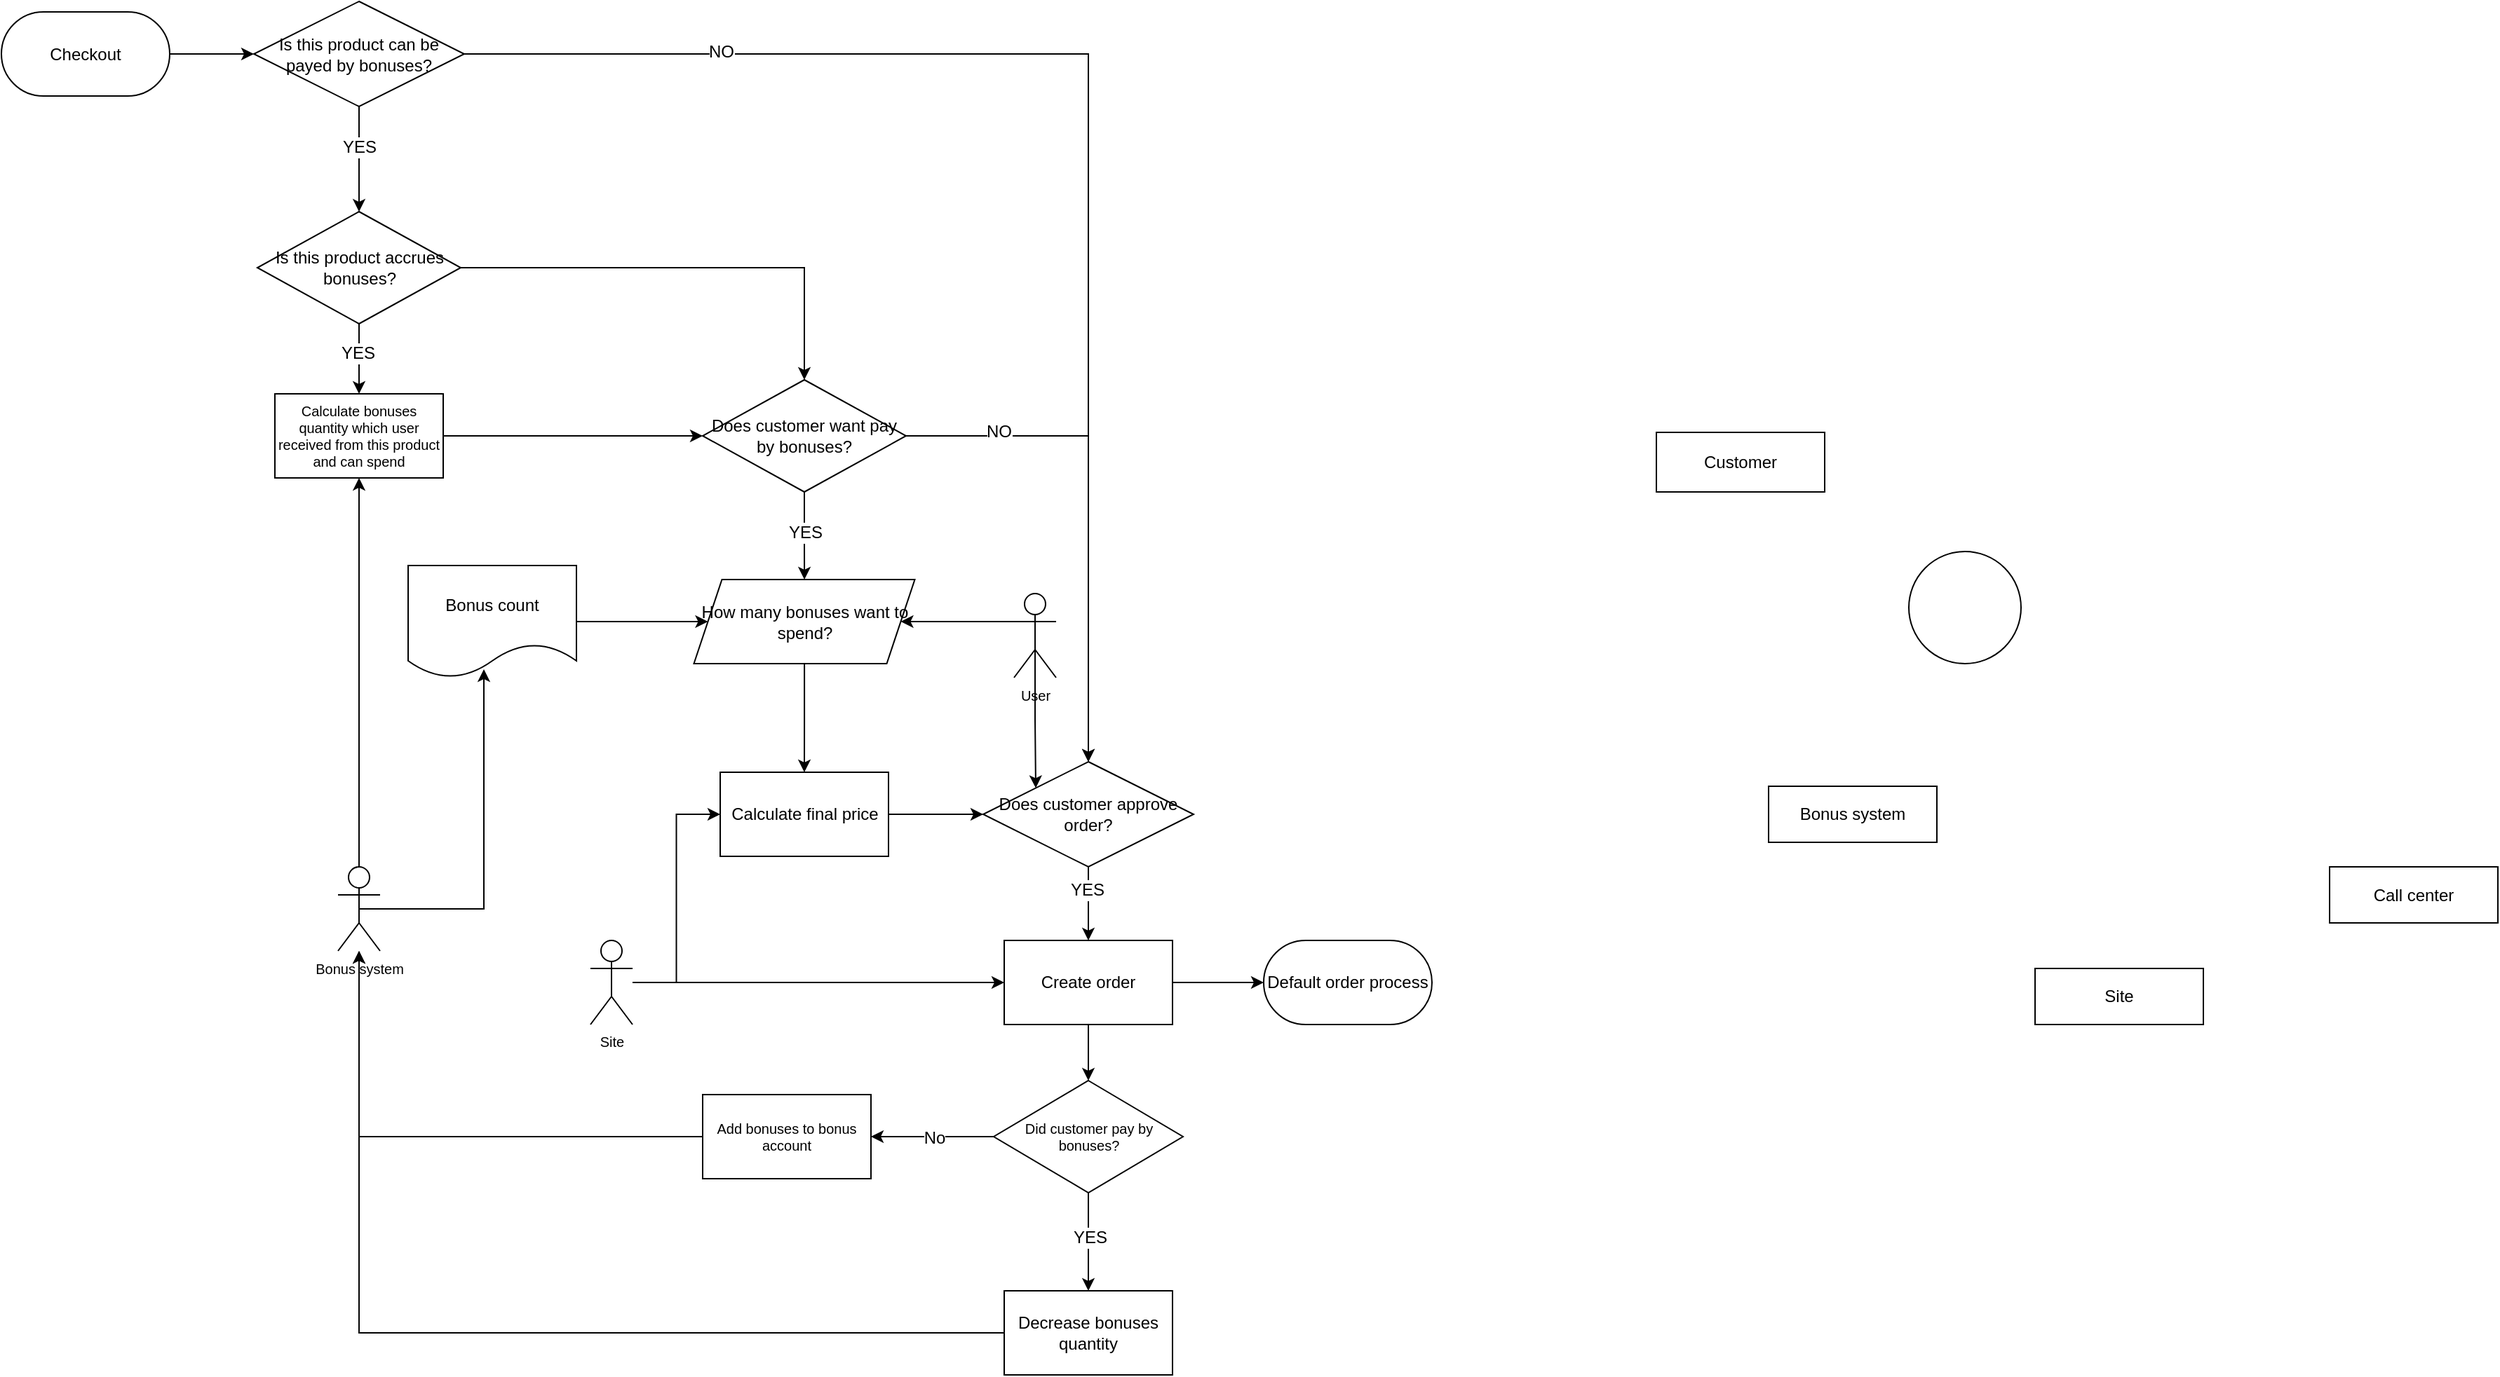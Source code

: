 <mxfile version="20.8.13" type="github">
  <diagram id="C5RBs43oDa-KdzZeNtuy" name="Page-1">
    <mxGraphModel dx="1404" dy="837" grid="1" gridSize="10" guides="1" tooltips="1" connect="1" arrows="1" fold="1" page="1" pageScale="1" pageWidth="827" pageHeight="1169" math="0" shadow="0">
      <root>
        <mxCell id="WIyWlLk6GJQsqaUBKTNV-0" />
        <mxCell id="WIyWlLk6GJQsqaUBKTNV-1" parent="WIyWlLk6GJQsqaUBKTNV-0" />
        <mxCell id="6Zi1pDQ_bdo4GR94H87n-20" value="" style="edgeStyle=orthogonalEdgeStyle;rounded=0;orthogonalLoop=1;jettySize=auto;html=1;fontSize=10;" edge="1" parent="WIyWlLk6GJQsqaUBKTNV-1" source="6Zi1pDQ_bdo4GR94H87n-1" target="6Zi1pDQ_bdo4GR94H87n-2">
          <mxGeometry relative="1" as="geometry" />
        </mxCell>
        <mxCell id="6Zi1pDQ_bdo4GR94H87n-1" value="Checkout" style="rounded=1;whiteSpace=wrap;html=1;arcSize=50;fontSize=12;" vertex="1" parent="WIyWlLk6GJQsqaUBKTNV-1">
          <mxGeometry x="30" y="77.5" width="120" height="60" as="geometry" />
        </mxCell>
        <mxCell id="6Zi1pDQ_bdo4GR94H87n-13" value="" style="edgeStyle=orthogonalEdgeStyle;rounded=0;orthogonalLoop=1;jettySize=auto;html=1;fontSize=12;" edge="1" parent="WIyWlLk6GJQsqaUBKTNV-1" source="6Zi1pDQ_bdo4GR94H87n-2" target="6Zi1pDQ_bdo4GR94H87n-3">
          <mxGeometry relative="1" as="geometry" />
        </mxCell>
        <mxCell id="6Zi1pDQ_bdo4GR94H87n-14" value="YES" style="edgeLabel;html=1;align=center;verticalAlign=middle;resizable=0;points=[];fontSize=12;" vertex="1" connectable="0" parent="6Zi1pDQ_bdo4GR94H87n-13">
          <mxGeometry x="-0.236" relative="1" as="geometry">
            <mxPoint as="offset" />
          </mxGeometry>
        </mxCell>
        <mxCell id="6Zi1pDQ_bdo4GR94H87n-26" style="edgeStyle=orthogonalEdgeStyle;rounded=0;orthogonalLoop=1;jettySize=auto;html=1;entryX=0.5;entryY=0;entryDx=0;entryDy=0;fontSize=10;" edge="1" parent="WIyWlLk6GJQsqaUBKTNV-1" source="6Zi1pDQ_bdo4GR94H87n-2" target="6Zi1pDQ_bdo4GR94H87n-8">
          <mxGeometry relative="1" as="geometry" />
        </mxCell>
        <mxCell id="6Zi1pDQ_bdo4GR94H87n-50" value="NO" style="edgeLabel;html=1;align=center;verticalAlign=middle;resizable=0;points=[];fontSize=12;" vertex="1" connectable="0" parent="6Zi1pDQ_bdo4GR94H87n-26">
          <mxGeometry x="-0.615" y="3" relative="1" as="geometry">
            <mxPoint y="1" as="offset" />
          </mxGeometry>
        </mxCell>
        <mxCell id="6Zi1pDQ_bdo4GR94H87n-2" value="Is this product can be payed by bonuses?" style="rhombus;whiteSpace=wrap;html=1;fontSize=12;" vertex="1" parent="WIyWlLk6GJQsqaUBKTNV-1">
          <mxGeometry x="210" y="70" width="150" height="75" as="geometry" />
        </mxCell>
        <mxCell id="6Zi1pDQ_bdo4GR94H87n-24" value="" style="edgeStyle=orthogonalEdgeStyle;rounded=0;orthogonalLoop=1;jettySize=auto;html=1;fontSize=10;" edge="1" parent="WIyWlLk6GJQsqaUBKTNV-1" source="6Zi1pDQ_bdo4GR94H87n-3" target="6Zi1pDQ_bdo4GR94H87n-21">
          <mxGeometry relative="1" as="geometry" />
        </mxCell>
        <mxCell id="6Zi1pDQ_bdo4GR94H87n-69" value="YES" style="edgeLabel;html=1;align=center;verticalAlign=middle;resizable=0;points=[];fontSize=12;" vertex="1" connectable="0" parent="6Zi1pDQ_bdo4GR94H87n-24">
          <mxGeometry x="-0.18" y="-1" relative="1" as="geometry">
            <mxPoint as="offset" />
          </mxGeometry>
        </mxCell>
        <mxCell id="6Zi1pDQ_bdo4GR94H87n-70" style="edgeStyle=orthogonalEdgeStyle;rounded=0;orthogonalLoop=1;jettySize=auto;html=1;entryX=0.5;entryY=0;entryDx=0;entryDy=0;fontSize=12;" edge="1" parent="WIyWlLk6GJQsqaUBKTNV-1" source="6Zi1pDQ_bdo4GR94H87n-3" target="6Zi1pDQ_bdo4GR94H87n-4">
          <mxGeometry relative="1" as="geometry" />
        </mxCell>
        <mxCell id="6Zi1pDQ_bdo4GR94H87n-3" value="Is this product accrues bonuses?&lt;span data-lucid-content=&quot;{&amp;quot;t&amp;quot;:&amp;quot;Is this product accrues bonuses?&amp;quot;,&amp;quot;m&amp;quot;:[{&amp;quot;s&amp;quot;:0,&amp;quot;n&amp;quot;:&amp;quot;mt&amp;quot;,&amp;quot;v&amp;quot;:3.708},{&amp;quot;s&amp;quot;:0,&amp;quot;n&amp;quot;:&amp;quot;fl&amp;quot;,&amp;quot;v&amp;quot;:12.977},{&amp;quot;s&amp;quot;:0,&amp;quot;n&amp;quot;:&amp;quot;il&amp;quot;,&amp;quot;v&amp;quot;:12.977},{&amp;quot;s&amp;quot;:0,&amp;quot;n&amp;quot;:&amp;quot;ir&amp;quot;,&amp;quot;v&amp;quot;:12.977},{&amp;quot;s&amp;quot;:0,&amp;quot;n&amp;quot;:&amp;quot;a&amp;quot;,&amp;quot;v&amp;quot;:&amp;quot;center&amp;quot;},{&amp;quot;s&amp;quot;:0,&amp;quot;n&amp;quot;:&amp;quot;fc&amp;quot;,&amp;quot;v&amp;quot;:&amp;quot;Regular&amp;quot;,&amp;quot;e&amp;quot;:32},{&amp;quot;s&amp;quot;:0,&amp;quot;n&amp;quot;:&amp;quot;s&amp;quot;,&amp;quot;v&amp;quot;:18.023,&amp;quot;e&amp;quot;:32},{&amp;quot;s&amp;quot;:0,&amp;quot;n&amp;quot;:&amp;quot;c&amp;quot;,&amp;quot;v&amp;quot;:&amp;quot;#000000ff&amp;quot;,&amp;quot;e&amp;quot;:32}]}&quot; data-lucid-type=&quot;application/vnd.lucid.text&quot; style=&quot;font-size: 12px;&quot;&gt;&lt;/span&gt;&lt;span data-lucid-content=&quot;{&amp;quot;t&amp;quot;:&amp;quot;Is this product accrues bonuses?&amp;quot;,&amp;quot;m&amp;quot;:[{&amp;quot;s&amp;quot;:0,&amp;quot;n&amp;quot;:&amp;quot;mt&amp;quot;,&amp;quot;v&amp;quot;:3.708},{&amp;quot;s&amp;quot;:0,&amp;quot;n&amp;quot;:&amp;quot;fl&amp;quot;,&amp;quot;v&amp;quot;:12.977},{&amp;quot;s&amp;quot;:0,&amp;quot;n&amp;quot;:&amp;quot;il&amp;quot;,&amp;quot;v&amp;quot;:12.977},{&amp;quot;s&amp;quot;:0,&amp;quot;n&amp;quot;:&amp;quot;ir&amp;quot;,&amp;quot;v&amp;quot;:12.977},{&amp;quot;s&amp;quot;:0,&amp;quot;n&amp;quot;:&amp;quot;a&amp;quot;,&amp;quot;v&amp;quot;:&amp;quot;center&amp;quot;},{&amp;quot;s&amp;quot;:0,&amp;quot;n&amp;quot;:&amp;quot;fc&amp;quot;,&amp;quot;v&amp;quot;:&amp;quot;Regular&amp;quot;,&amp;quot;e&amp;quot;:32},{&amp;quot;s&amp;quot;:0,&amp;quot;n&amp;quot;:&amp;quot;s&amp;quot;,&amp;quot;v&amp;quot;:18.023,&amp;quot;e&amp;quot;:32},{&amp;quot;s&amp;quot;:0,&amp;quot;n&amp;quot;:&amp;quot;c&amp;quot;,&amp;quot;v&amp;quot;:&amp;quot;#000000ff&amp;quot;,&amp;quot;e&amp;quot;:32}]}&quot; data-lucid-type=&quot;application/vnd.lucid.text&quot; style=&quot;font-size: 12px;&quot;&gt;&lt;/span&gt;&lt;span data-lucid-content=&quot;{&amp;quot;t&amp;quot;:&amp;quot;Is this product accrues bonuses?&amp;quot;,&amp;quot;m&amp;quot;:[{&amp;quot;s&amp;quot;:0,&amp;quot;n&amp;quot;:&amp;quot;mt&amp;quot;,&amp;quot;v&amp;quot;:3.708},{&amp;quot;s&amp;quot;:0,&amp;quot;n&amp;quot;:&amp;quot;fl&amp;quot;,&amp;quot;v&amp;quot;:12.977},{&amp;quot;s&amp;quot;:0,&amp;quot;n&amp;quot;:&amp;quot;il&amp;quot;,&amp;quot;v&amp;quot;:12.977},{&amp;quot;s&amp;quot;:0,&amp;quot;n&amp;quot;:&amp;quot;ir&amp;quot;,&amp;quot;v&amp;quot;:12.977},{&amp;quot;s&amp;quot;:0,&amp;quot;n&amp;quot;:&amp;quot;a&amp;quot;,&amp;quot;v&amp;quot;:&amp;quot;center&amp;quot;},{&amp;quot;s&amp;quot;:0,&amp;quot;n&amp;quot;:&amp;quot;fc&amp;quot;,&amp;quot;v&amp;quot;:&amp;quot;Regular&amp;quot;,&amp;quot;e&amp;quot;:32},{&amp;quot;s&amp;quot;:0,&amp;quot;n&amp;quot;:&amp;quot;s&amp;quot;,&amp;quot;v&amp;quot;:18.023,&amp;quot;e&amp;quot;:32},{&amp;quot;s&amp;quot;:0,&amp;quot;n&amp;quot;:&amp;quot;c&amp;quot;,&amp;quot;v&amp;quot;:&amp;quot;#000000ff&amp;quot;,&amp;quot;e&amp;quot;:32}]}&quot; data-lucid-type=&quot;application/vnd.lucid.text&quot; style=&quot;font-size: 12px;&quot;&gt;&lt;/span&gt;&lt;span data-lucid-content=&quot;{&amp;quot;t&amp;quot;:&amp;quot;Is this product accrues bonuses?&amp;quot;,&amp;quot;m&amp;quot;:[{&amp;quot;s&amp;quot;:0,&amp;quot;n&amp;quot;:&amp;quot;mt&amp;quot;,&amp;quot;v&amp;quot;:3.708},{&amp;quot;s&amp;quot;:0,&amp;quot;n&amp;quot;:&amp;quot;fl&amp;quot;,&amp;quot;v&amp;quot;:12.977},{&amp;quot;s&amp;quot;:0,&amp;quot;n&amp;quot;:&amp;quot;il&amp;quot;,&amp;quot;v&amp;quot;:12.977},{&amp;quot;s&amp;quot;:0,&amp;quot;n&amp;quot;:&amp;quot;ir&amp;quot;,&amp;quot;v&amp;quot;:12.977},{&amp;quot;s&amp;quot;:0,&amp;quot;n&amp;quot;:&amp;quot;a&amp;quot;,&amp;quot;v&amp;quot;:&amp;quot;center&amp;quot;},{&amp;quot;s&amp;quot;:0,&amp;quot;n&amp;quot;:&amp;quot;fc&amp;quot;,&amp;quot;v&amp;quot;:&amp;quot;Regular&amp;quot;,&amp;quot;e&amp;quot;:32},{&amp;quot;s&amp;quot;:0,&amp;quot;n&amp;quot;:&amp;quot;s&amp;quot;,&amp;quot;v&amp;quot;:18.023,&amp;quot;e&amp;quot;:32},{&amp;quot;s&amp;quot;:0,&amp;quot;n&amp;quot;:&amp;quot;c&amp;quot;,&amp;quot;v&amp;quot;:&amp;quot;#000000ff&amp;quot;,&amp;quot;e&amp;quot;:32}]}&quot; data-lucid-type=&quot;application/vnd.lucid.text&quot; style=&quot;font-size: 12px;&quot;&gt;&lt;/span&gt;&lt;span data-lucid-content=&quot;{&amp;quot;t&amp;quot;:&amp;quot;Is this product accrues bonuses?&amp;quot;,&amp;quot;m&amp;quot;:[{&amp;quot;s&amp;quot;:0,&amp;quot;n&amp;quot;:&amp;quot;mt&amp;quot;,&amp;quot;v&amp;quot;:3.708},{&amp;quot;s&amp;quot;:0,&amp;quot;n&amp;quot;:&amp;quot;fl&amp;quot;,&amp;quot;v&amp;quot;:12.977},{&amp;quot;s&amp;quot;:0,&amp;quot;n&amp;quot;:&amp;quot;il&amp;quot;,&amp;quot;v&amp;quot;:12.977},{&amp;quot;s&amp;quot;:0,&amp;quot;n&amp;quot;:&amp;quot;ir&amp;quot;,&amp;quot;v&amp;quot;:12.977},{&amp;quot;s&amp;quot;:0,&amp;quot;n&amp;quot;:&amp;quot;a&amp;quot;,&amp;quot;v&amp;quot;:&amp;quot;center&amp;quot;},{&amp;quot;s&amp;quot;:0,&amp;quot;n&amp;quot;:&amp;quot;fc&amp;quot;,&amp;quot;v&amp;quot;:&amp;quot;Regular&amp;quot;,&amp;quot;e&amp;quot;:32},{&amp;quot;s&amp;quot;:0,&amp;quot;n&amp;quot;:&amp;quot;s&amp;quot;,&amp;quot;v&amp;quot;:18.023,&amp;quot;e&amp;quot;:32},{&amp;quot;s&amp;quot;:0,&amp;quot;n&amp;quot;:&amp;quot;c&amp;quot;,&amp;quot;v&amp;quot;:&amp;quot;#000000ff&amp;quot;,&amp;quot;e&amp;quot;:32}]}&quot; data-lucid-type=&quot;application/vnd.lucid.text&quot; style=&quot;font-size: 12px;&quot;&gt;&lt;/span&gt;&lt;span data-lucid-content=&quot;{&amp;quot;t&amp;quot;:&amp;quot;Is this product accrues bonuses?&amp;quot;,&amp;quot;m&amp;quot;:[{&amp;quot;s&amp;quot;:0,&amp;quot;n&amp;quot;:&amp;quot;mt&amp;quot;,&amp;quot;v&amp;quot;:3.708},{&amp;quot;s&amp;quot;:0,&amp;quot;n&amp;quot;:&amp;quot;fl&amp;quot;,&amp;quot;v&amp;quot;:12.977},{&amp;quot;s&amp;quot;:0,&amp;quot;n&amp;quot;:&amp;quot;il&amp;quot;,&amp;quot;v&amp;quot;:12.977},{&amp;quot;s&amp;quot;:0,&amp;quot;n&amp;quot;:&amp;quot;ir&amp;quot;,&amp;quot;v&amp;quot;:12.977},{&amp;quot;s&amp;quot;:0,&amp;quot;n&amp;quot;:&amp;quot;a&amp;quot;,&amp;quot;v&amp;quot;:&amp;quot;center&amp;quot;},{&amp;quot;s&amp;quot;:0,&amp;quot;n&amp;quot;:&amp;quot;fc&amp;quot;,&amp;quot;v&amp;quot;:&amp;quot;Regular&amp;quot;,&amp;quot;e&amp;quot;:32},{&amp;quot;s&amp;quot;:0,&amp;quot;n&amp;quot;:&amp;quot;s&amp;quot;,&amp;quot;v&amp;quot;:18.023,&amp;quot;e&amp;quot;:32},{&amp;quot;s&amp;quot;:0,&amp;quot;n&amp;quot;:&amp;quot;c&amp;quot;,&amp;quot;v&amp;quot;:&amp;quot;#000000ff&amp;quot;,&amp;quot;e&amp;quot;:32}]}&quot; data-lucid-type=&quot;application/vnd.lucid.text&quot; style=&quot;font-size: 12px;&quot;&gt;&lt;/span&gt;&lt;span data-lucid-content=&quot;{&amp;quot;t&amp;quot;:&amp;quot;Is this product accrues bonuses?&amp;quot;,&amp;quot;m&amp;quot;:[{&amp;quot;s&amp;quot;:0,&amp;quot;n&amp;quot;:&amp;quot;mt&amp;quot;,&amp;quot;v&amp;quot;:3.708},{&amp;quot;s&amp;quot;:0,&amp;quot;n&amp;quot;:&amp;quot;fl&amp;quot;,&amp;quot;v&amp;quot;:12.977},{&amp;quot;s&amp;quot;:0,&amp;quot;n&amp;quot;:&amp;quot;il&amp;quot;,&amp;quot;v&amp;quot;:12.977},{&amp;quot;s&amp;quot;:0,&amp;quot;n&amp;quot;:&amp;quot;ir&amp;quot;,&amp;quot;v&amp;quot;:12.977},{&amp;quot;s&amp;quot;:0,&amp;quot;n&amp;quot;:&amp;quot;a&amp;quot;,&amp;quot;v&amp;quot;:&amp;quot;center&amp;quot;},{&amp;quot;s&amp;quot;:0,&amp;quot;n&amp;quot;:&amp;quot;fc&amp;quot;,&amp;quot;v&amp;quot;:&amp;quot;Regular&amp;quot;,&amp;quot;e&amp;quot;:32},{&amp;quot;s&amp;quot;:0,&amp;quot;n&amp;quot;:&amp;quot;s&amp;quot;,&amp;quot;v&amp;quot;:18.023,&amp;quot;e&amp;quot;:32},{&amp;quot;s&amp;quot;:0,&amp;quot;n&amp;quot;:&amp;quot;c&amp;quot;,&amp;quot;v&amp;quot;:&amp;quot;#000000ff&amp;quot;,&amp;quot;e&amp;quot;:32}]}&quot; data-lucid-type=&quot;application/vnd.lucid.text&quot; style=&quot;font-size: 12px;&quot;&gt;&lt;/span&gt;&lt;span data-lucid-content=&quot;{&amp;quot;t&amp;quot;:&amp;quot;Is this product accrues bonuses?&amp;quot;,&amp;quot;m&amp;quot;:[{&amp;quot;s&amp;quot;:0,&amp;quot;n&amp;quot;:&amp;quot;mt&amp;quot;,&amp;quot;v&amp;quot;:3.708},{&amp;quot;s&amp;quot;:0,&amp;quot;n&amp;quot;:&amp;quot;fl&amp;quot;,&amp;quot;v&amp;quot;:12.977},{&amp;quot;s&amp;quot;:0,&amp;quot;n&amp;quot;:&amp;quot;il&amp;quot;,&amp;quot;v&amp;quot;:12.977},{&amp;quot;s&amp;quot;:0,&amp;quot;n&amp;quot;:&amp;quot;ir&amp;quot;,&amp;quot;v&amp;quot;:12.977},{&amp;quot;s&amp;quot;:0,&amp;quot;n&amp;quot;:&amp;quot;a&amp;quot;,&amp;quot;v&amp;quot;:&amp;quot;center&amp;quot;},{&amp;quot;s&amp;quot;:0,&amp;quot;n&amp;quot;:&amp;quot;fc&amp;quot;,&amp;quot;v&amp;quot;:&amp;quot;Regular&amp;quot;,&amp;quot;e&amp;quot;:32},{&amp;quot;s&amp;quot;:0,&amp;quot;n&amp;quot;:&amp;quot;s&amp;quot;,&amp;quot;v&amp;quot;:18.023,&amp;quot;e&amp;quot;:32},{&amp;quot;s&amp;quot;:0,&amp;quot;n&amp;quot;:&amp;quot;c&amp;quot;,&amp;quot;v&amp;quot;:&amp;quot;#000000ff&amp;quot;,&amp;quot;e&amp;quot;:32}]}&quot; data-lucid-type=&quot;application/vnd.lucid.text&quot; style=&quot;font-size: 12px;&quot;&gt;&lt;/span&gt;" style="rhombus;whiteSpace=wrap;html=1;fontSize=12;" vertex="1" parent="WIyWlLk6GJQsqaUBKTNV-1">
          <mxGeometry x="212.5" y="220" width="145" height="80" as="geometry" />
        </mxCell>
        <mxCell id="6Zi1pDQ_bdo4GR94H87n-15" value="" style="edgeStyle=orthogonalEdgeStyle;rounded=0;orthogonalLoop=1;jettySize=auto;html=1;fontSize=12;" edge="1" parent="WIyWlLk6GJQsqaUBKTNV-1" source="6Zi1pDQ_bdo4GR94H87n-4" target="6Zi1pDQ_bdo4GR94H87n-6">
          <mxGeometry relative="1" as="geometry" />
        </mxCell>
        <mxCell id="6Zi1pDQ_bdo4GR94H87n-19" value="YES" style="edgeLabel;html=1;align=center;verticalAlign=middle;resizable=0;points=[];fontSize=12;" vertex="1" connectable="0" parent="6Zi1pDQ_bdo4GR94H87n-15">
          <mxGeometry x="-0.083" y="-4" relative="1" as="geometry">
            <mxPoint x="4" as="offset" />
          </mxGeometry>
        </mxCell>
        <mxCell id="6Zi1pDQ_bdo4GR94H87n-63" style="edgeStyle=orthogonalEdgeStyle;rounded=0;orthogonalLoop=1;jettySize=auto;html=1;exitX=1;exitY=0.5;exitDx=0;exitDy=0;entryX=0.5;entryY=0;entryDx=0;entryDy=0;fontSize=12;" edge="1" parent="WIyWlLk6GJQsqaUBKTNV-1" source="6Zi1pDQ_bdo4GR94H87n-4" target="6Zi1pDQ_bdo4GR94H87n-8">
          <mxGeometry relative="1" as="geometry" />
        </mxCell>
        <mxCell id="6Zi1pDQ_bdo4GR94H87n-64" value="NO" style="edgeLabel;html=1;align=center;verticalAlign=middle;resizable=0;points=[];fontSize=12;" vertex="1" connectable="0" parent="6Zi1pDQ_bdo4GR94H87n-63">
          <mxGeometry x="-0.636" y="4" relative="1" as="geometry">
            <mxPoint y="1" as="offset" />
          </mxGeometry>
        </mxCell>
        <mxCell id="6Zi1pDQ_bdo4GR94H87n-4" value="Does customer want pay by bonuses?&lt;span data-lucid-content=&quot;{&amp;quot;t&amp;quot;:&amp;quot;Is this product accrues bonuses?&amp;quot;,&amp;quot;m&amp;quot;:[{&amp;quot;s&amp;quot;:0,&amp;quot;n&amp;quot;:&amp;quot;mt&amp;quot;,&amp;quot;v&amp;quot;:3.708},{&amp;quot;s&amp;quot;:0,&amp;quot;n&amp;quot;:&amp;quot;fl&amp;quot;,&amp;quot;v&amp;quot;:12.977},{&amp;quot;s&amp;quot;:0,&amp;quot;n&amp;quot;:&amp;quot;il&amp;quot;,&amp;quot;v&amp;quot;:12.977},{&amp;quot;s&amp;quot;:0,&amp;quot;n&amp;quot;:&amp;quot;ir&amp;quot;,&amp;quot;v&amp;quot;:12.977},{&amp;quot;s&amp;quot;:0,&amp;quot;n&amp;quot;:&amp;quot;a&amp;quot;,&amp;quot;v&amp;quot;:&amp;quot;center&amp;quot;},{&amp;quot;s&amp;quot;:0,&amp;quot;n&amp;quot;:&amp;quot;fc&amp;quot;,&amp;quot;v&amp;quot;:&amp;quot;Regular&amp;quot;,&amp;quot;e&amp;quot;:32},{&amp;quot;s&amp;quot;:0,&amp;quot;n&amp;quot;:&amp;quot;s&amp;quot;,&amp;quot;v&amp;quot;:18.023,&amp;quot;e&amp;quot;:32},{&amp;quot;s&amp;quot;:0,&amp;quot;n&amp;quot;:&amp;quot;c&amp;quot;,&amp;quot;v&amp;quot;:&amp;quot;#000000ff&amp;quot;,&amp;quot;e&amp;quot;:32}]}&quot; data-lucid-type=&quot;application/vnd.lucid.text&quot; style=&quot;font-size: 12px;&quot;&gt;&lt;/span&gt;" style="rhombus;whiteSpace=wrap;html=1;fontSize=12;" vertex="1" parent="WIyWlLk6GJQsqaUBKTNV-1">
          <mxGeometry x="530" y="340" width="145" height="80" as="geometry" />
        </mxCell>
        <mxCell id="6Zi1pDQ_bdo4GR94H87n-46" style="edgeStyle=orthogonalEdgeStyle;rounded=0;orthogonalLoop=1;jettySize=auto;html=1;fontSize=10;" edge="1" parent="WIyWlLk6GJQsqaUBKTNV-1" source="6Zi1pDQ_bdo4GR94H87n-5" target="6Zi1pDQ_bdo4GR94H87n-6">
          <mxGeometry relative="1" as="geometry" />
        </mxCell>
        <mxCell id="6Zi1pDQ_bdo4GR94H87n-5" value="Bonus count" style="shape=document;whiteSpace=wrap;html=1;boundedLbl=1;fontSize=12;" vertex="1" parent="WIyWlLk6GJQsqaUBKTNV-1">
          <mxGeometry x="320" y="472.5" width="120" height="80" as="geometry" />
        </mxCell>
        <mxCell id="6Zi1pDQ_bdo4GR94H87n-16" value="" style="edgeStyle=orthogonalEdgeStyle;rounded=0;orthogonalLoop=1;jettySize=auto;html=1;fontSize=12;" edge="1" parent="WIyWlLk6GJQsqaUBKTNV-1" source="6Zi1pDQ_bdo4GR94H87n-6" target="6Zi1pDQ_bdo4GR94H87n-7">
          <mxGeometry relative="1" as="geometry" />
        </mxCell>
        <mxCell id="6Zi1pDQ_bdo4GR94H87n-6" value="How many bonuses want to spend?" style="shape=parallelogram;perimeter=parallelogramPerimeter;whiteSpace=wrap;html=1;fixedSize=1;fontSize=12;" vertex="1" parent="WIyWlLk6GJQsqaUBKTNV-1">
          <mxGeometry x="523.75" y="482.5" width="157.5" height="60" as="geometry" />
        </mxCell>
        <mxCell id="6Zi1pDQ_bdo4GR94H87n-17" value="" style="edgeStyle=orthogonalEdgeStyle;rounded=0;orthogonalLoop=1;jettySize=auto;html=1;fontSize=12;" edge="1" parent="WIyWlLk6GJQsqaUBKTNV-1" source="6Zi1pDQ_bdo4GR94H87n-7" target="6Zi1pDQ_bdo4GR94H87n-8">
          <mxGeometry relative="1" as="geometry" />
        </mxCell>
        <mxCell id="6Zi1pDQ_bdo4GR94H87n-7" value="Calculate final price" style="rounded=0;whiteSpace=wrap;html=1;fontSize=12;" vertex="1" parent="WIyWlLk6GJQsqaUBKTNV-1">
          <mxGeometry x="542.5" y="620" width="120" height="60" as="geometry" />
        </mxCell>
        <mxCell id="6Zi1pDQ_bdo4GR94H87n-10" value="" style="edgeStyle=orthogonalEdgeStyle;rounded=0;orthogonalLoop=1;jettySize=auto;html=1;fontSize=12;" edge="1" parent="WIyWlLk6GJQsqaUBKTNV-1" source="6Zi1pDQ_bdo4GR94H87n-8" target="6Zi1pDQ_bdo4GR94H87n-9">
          <mxGeometry relative="1" as="geometry" />
        </mxCell>
        <mxCell id="6Zi1pDQ_bdo4GR94H87n-12" value="YES" style="edgeLabel;html=1;align=center;verticalAlign=middle;resizable=0;points=[];fontSize=12;" vertex="1" connectable="0" parent="6Zi1pDQ_bdo4GR94H87n-10">
          <mxGeometry x="-0.371" y="-1" relative="1" as="geometry">
            <mxPoint as="offset" />
          </mxGeometry>
        </mxCell>
        <mxCell id="6Zi1pDQ_bdo4GR94H87n-8" value="Does customer approve order?" style="rhombus;whiteSpace=wrap;html=1;fontSize=12;" vertex="1" parent="WIyWlLk6GJQsqaUBKTNV-1">
          <mxGeometry x="730" y="612.5" width="150" height="75" as="geometry" />
        </mxCell>
        <mxCell id="6Zi1pDQ_bdo4GR94H87n-28" value="" style="edgeStyle=orthogonalEdgeStyle;rounded=0;orthogonalLoop=1;jettySize=auto;html=1;fontSize=10;" edge="1" parent="WIyWlLk6GJQsqaUBKTNV-1" source="6Zi1pDQ_bdo4GR94H87n-9" target="6Zi1pDQ_bdo4GR94H87n-27">
          <mxGeometry relative="1" as="geometry" />
        </mxCell>
        <mxCell id="6Zi1pDQ_bdo4GR94H87n-71" style="edgeStyle=orthogonalEdgeStyle;rounded=0;orthogonalLoop=1;jettySize=auto;html=1;exitX=1;exitY=0.5;exitDx=0;exitDy=0;fontSize=12;" edge="1" parent="WIyWlLk6GJQsqaUBKTNV-1" source="6Zi1pDQ_bdo4GR94H87n-9">
          <mxGeometry relative="1" as="geometry">
            <mxPoint x="930" y="770" as="targetPoint" />
          </mxGeometry>
        </mxCell>
        <mxCell id="6Zi1pDQ_bdo4GR94H87n-9" value="Create order" style="rounded=0;whiteSpace=wrap;html=1;fontSize=12;" vertex="1" parent="WIyWlLk6GJQsqaUBKTNV-1">
          <mxGeometry x="745" y="740" width="120" height="60" as="geometry" />
        </mxCell>
        <mxCell id="6Zi1pDQ_bdo4GR94H87n-49" style="edgeStyle=orthogonalEdgeStyle;rounded=0;orthogonalLoop=1;jettySize=auto;html=1;exitX=0;exitY=0.5;exitDx=0;exitDy=0;fontSize=10;" edge="1" parent="WIyWlLk6GJQsqaUBKTNV-1" source="6Zi1pDQ_bdo4GR94H87n-11" target="6Zi1pDQ_bdo4GR94H87n-22">
          <mxGeometry relative="1" as="geometry" />
        </mxCell>
        <mxCell id="6Zi1pDQ_bdo4GR94H87n-11" value="Decrease bonuses quantity" style="rounded=0;whiteSpace=wrap;html=1;fontSize=12;" vertex="1" parent="WIyWlLk6GJQsqaUBKTNV-1">
          <mxGeometry x="745" y="990" width="120" height="60" as="geometry" />
        </mxCell>
        <mxCell id="6Zi1pDQ_bdo4GR94H87n-25" style="edgeStyle=orthogonalEdgeStyle;rounded=0;orthogonalLoop=1;jettySize=auto;html=1;entryX=0;entryY=0.5;entryDx=0;entryDy=0;fontSize=10;" edge="1" parent="WIyWlLk6GJQsqaUBKTNV-1" source="6Zi1pDQ_bdo4GR94H87n-21" target="6Zi1pDQ_bdo4GR94H87n-4">
          <mxGeometry relative="1" as="geometry" />
        </mxCell>
        <mxCell id="6Zi1pDQ_bdo4GR94H87n-21" value="Calculate bonuses quantity which user received from this product and can spend" style="rounded=0;whiteSpace=wrap;html=1;fontSize=10;" vertex="1" parent="WIyWlLk6GJQsqaUBKTNV-1">
          <mxGeometry x="225" y="350" width="120" height="60" as="geometry" />
        </mxCell>
        <mxCell id="6Zi1pDQ_bdo4GR94H87n-23" style="edgeStyle=orthogonalEdgeStyle;rounded=0;orthogonalLoop=1;jettySize=auto;html=1;entryX=0.5;entryY=1;entryDx=0;entryDy=0;fontSize=10;" edge="1" parent="WIyWlLk6GJQsqaUBKTNV-1" source="6Zi1pDQ_bdo4GR94H87n-22" target="6Zi1pDQ_bdo4GR94H87n-21">
          <mxGeometry relative="1" as="geometry" />
        </mxCell>
        <mxCell id="6Zi1pDQ_bdo4GR94H87n-47" style="edgeStyle=orthogonalEdgeStyle;rounded=0;orthogonalLoop=1;jettySize=auto;html=1;exitX=0.5;exitY=0.5;exitDx=0;exitDy=0;exitPerimeter=0;entryX=0.45;entryY=0.925;entryDx=0;entryDy=0;entryPerimeter=0;fontSize=10;" edge="1" parent="WIyWlLk6GJQsqaUBKTNV-1" source="6Zi1pDQ_bdo4GR94H87n-22" target="6Zi1pDQ_bdo4GR94H87n-5">
          <mxGeometry relative="1" as="geometry" />
        </mxCell>
        <mxCell id="6Zi1pDQ_bdo4GR94H87n-22" value="Bonus system" style="shape=umlActor;verticalLabelPosition=bottom;verticalAlign=top;html=1;outlineConnect=0;fontSize=10;" vertex="1" parent="WIyWlLk6GJQsqaUBKTNV-1">
          <mxGeometry x="270" y="687.5" width="30" height="60" as="geometry" />
        </mxCell>
        <mxCell id="6Zi1pDQ_bdo4GR94H87n-32" value="" style="edgeStyle=orthogonalEdgeStyle;rounded=0;orthogonalLoop=1;jettySize=auto;html=1;fontSize=10;" edge="1" parent="WIyWlLk6GJQsqaUBKTNV-1" source="6Zi1pDQ_bdo4GR94H87n-27" target="6Zi1pDQ_bdo4GR94H87n-31">
          <mxGeometry relative="1" as="geometry" />
        </mxCell>
        <mxCell id="6Zi1pDQ_bdo4GR94H87n-60" value="No" style="edgeLabel;html=1;align=center;verticalAlign=middle;resizable=0;points=[];fontSize=12;" vertex="1" connectable="0" parent="6Zi1pDQ_bdo4GR94H87n-32">
          <mxGeometry x="-0.029" y="1" relative="1" as="geometry">
            <mxPoint as="offset" />
          </mxGeometry>
        </mxCell>
        <mxCell id="6Zi1pDQ_bdo4GR94H87n-33" style="edgeStyle=orthogonalEdgeStyle;rounded=0;orthogonalLoop=1;jettySize=auto;html=1;exitX=0.5;exitY=1;exitDx=0;exitDy=0;fontSize=10;" edge="1" parent="WIyWlLk6GJQsqaUBKTNV-1" source="6Zi1pDQ_bdo4GR94H87n-27" target="6Zi1pDQ_bdo4GR94H87n-11">
          <mxGeometry relative="1" as="geometry" />
        </mxCell>
        <mxCell id="6Zi1pDQ_bdo4GR94H87n-61" value="YES" style="edgeLabel;html=1;align=center;verticalAlign=middle;resizable=0;points=[];fontSize=12;" vertex="1" connectable="0" parent="6Zi1pDQ_bdo4GR94H87n-33">
          <mxGeometry x="-0.129" y="1" relative="1" as="geometry">
            <mxPoint y="1" as="offset" />
          </mxGeometry>
        </mxCell>
        <mxCell id="6Zi1pDQ_bdo4GR94H87n-27" value="Did customer pay by bonuses?" style="rhombus;whiteSpace=wrap;html=1;fontSize=10;" vertex="1" parent="WIyWlLk6GJQsqaUBKTNV-1">
          <mxGeometry x="737.5" y="840" width="135" height="80" as="geometry" />
        </mxCell>
        <mxCell id="6Zi1pDQ_bdo4GR94H87n-48" style="edgeStyle=orthogonalEdgeStyle;rounded=0;orthogonalLoop=1;jettySize=auto;html=1;exitX=0;exitY=0.5;exitDx=0;exitDy=0;fontSize=10;" edge="1" parent="WIyWlLk6GJQsqaUBKTNV-1" source="6Zi1pDQ_bdo4GR94H87n-31" target="6Zi1pDQ_bdo4GR94H87n-22">
          <mxGeometry relative="1" as="geometry" />
        </mxCell>
        <mxCell id="6Zi1pDQ_bdo4GR94H87n-31" value="Add bonuses to bonus account" style="whiteSpace=wrap;html=1;fontSize=10;" vertex="1" parent="WIyWlLk6GJQsqaUBKTNV-1">
          <mxGeometry x="530" y="850" width="120" height="60" as="geometry" />
        </mxCell>
        <mxCell id="6Zi1pDQ_bdo4GR94H87n-67" style="edgeStyle=orthogonalEdgeStyle;rounded=0;orthogonalLoop=1;jettySize=auto;html=1;entryX=0;entryY=0.5;entryDx=0;entryDy=0;fontSize=12;" edge="1" parent="WIyWlLk6GJQsqaUBKTNV-1" source="6Zi1pDQ_bdo4GR94H87n-37" target="6Zi1pDQ_bdo4GR94H87n-7">
          <mxGeometry relative="1" as="geometry" />
        </mxCell>
        <mxCell id="6Zi1pDQ_bdo4GR94H87n-68" style="edgeStyle=orthogonalEdgeStyle;rounded=0;orthogonalLoop=1;jettySize=auto;html=1;entryX=0;entryY=0.5;entryDx=0;entryDy=0;fontSize=12;" edge="1" parent="WIyWlLk6GJQsqaUBKTNV-1" source="6Zi1pDQ_bdo4GR94H87n-37" target="6Zi1pDQ_bdo4GR94H87n-9">
          <mxGeometry relative="1" as="geometry" />
        </mxCell>
        <mxCell id="6Zi1pDQ_bdo4GR94H87n-37" value="Site" style="shape=umlActor;verticalLabelPosition=bottom;verticalAlign=top;html=1;outlineConnect=0;fontSize=10;" vertex="1" parent="WIyWlLk6GJQsqaUBKTNV-1">
          <mxGeometry x="450" y="740" width="30" height="60" as="geometry" />
        </mxCell>
        <mxCell id="6Zi1pDQ_bdo4GR94H87n-43" style="edgeStyle=orthogonalEdgeStyle;rounded=0;orthogonalLoop=1;jettySize=auto;html=1;exitX=0;exitY=0.333;exitDx=0;exitDy=0;exitPerimeter=0;entryX=1;entryY=0.5;entryDx=0;entryDy=0;fontSize=10;" edge="1" parent="WIyWlLk6GJQsqaUBKTNV-1" source="6Zi1pDQ_bdo4GR94H87n-38" target="6Zi1pDQ_bdo4GR94H87n-6">
          <mxGeometry relative="1" as="geometry" />
        </mxCell>
        <mxCell id="6Zi1pDQ_bdo4GR94H87n-44" style="edgeStyle=orthogonalEdgeStyle;rounded=0;orthogonalLoop=1;jettySize=auto;html=1;entryX=0;entryY=0;entryDx=0;entryDy=0;fontSize=10;exitX=0.5;exitY=0.5;exitDx=0;exitDy=0;exitPerimeter=0;" edge="1" parent="WIyWlLk6GJQsqaUBKTNV-1" source="6Zi1pDQ_bdo4GR94H87n-38" target="6Zi1pDQ_bdo4GR94H87n-8">
          <mxGeometry relative="1" as="geometry">
            <mxPoint x="780" y="560" as="sourcePoint" />
          </mxGeometry>
        </mxCell>
        <mxCell id="6Zi1pDQ_bdo4GR94H87n-38" value="User" style="shape=umlActor;verticalLabelPosition=bottom;verticalAlign=top;html=1;outlineConnect=0;fontSize=10;" vertex="1" parent="WIyWlLk6GJQsqaUBKTNV-1">
          <mxGeometry x="752" y="492.5" width="30" height="60" as="geometry" />
        </mxCell>
        <mxCell id="6Zi1pDQ_bdo4GR94H87n-55" value="Customer" style="rounded=0;whiteSpace=wrap;html=1;fontSize=12;" vertex="1" parent="WIyWlLk6GJQsqaUBKTNV-1">
          <mxGeometry x="1210" y="377.5" width="120" height="42.5" as="geometry" />
        </mxCell>
        <mxCell id="6Zi1pDQ_bdo4GR94H87n-56" value="" style="ellipse;whiteSpace=wrap;html=1;aspect=fixed;fontSize=12;" vertex="1" parent="WIyWlLk6GJQsqaUBKTNV-1">
          <mxGeometry x="1390" y="462.5" width="80" height="80" as="geometry" />
        </mxCell>
        <mxCell id="6Zi1pDQ_bdo4GR94H87n-57" value="Bonus system" style="rounded=0;whiteSpace=wrap;html=1;fontSize=12;" vertex="1" parent="WIyWlLk6GJQsqaUBKTNV-1">
          <mxGeometry x="1290" y="630" width="120" height="40" as="geometry" />
        </mxCell>
        <mxCell id="6Zi1pDQ_bdo4GR94H87n-58" value="Call center" style="rounded=0;whiteSpace=wrap;html=1;fontSize=12;" vertex="1" parent="WIyWlLk6GJQsqaUBKTNV-1">
          <mxGeometry x="1690" y="687.5" width="120" height="40" as="geometry" />
        </mxCell>
        <mxCell id="6Zi1pDQ_bdo4GR94H87n-59" value="Site" style="rounded=0;whiteSpace=wrap;html=1;fontSize=12;" vertex="1" parent="WIyWlLk6GJQsqaUBKTNV-1">
          <mxGeometry x="1480" y="760" width="120" height="40" as="geometry" />
        </mxCell>
        <mxCell id="6Zi1pDQ_bdo4GR94H87n-73" value="Default order process" style="rounded=1;whiteSpace=wrap;html=1;arcSize=50;fontSize=12;" vertex="1" parent="WIyWlLk6GJQsqaUBKTNV-1">
          <mxGeometry x="930" y="740" width="120" height="60" as="geometry" />
        </mxCell>
      </root>
    </mxGraphModel>
  </diagram>
</mxfile>
